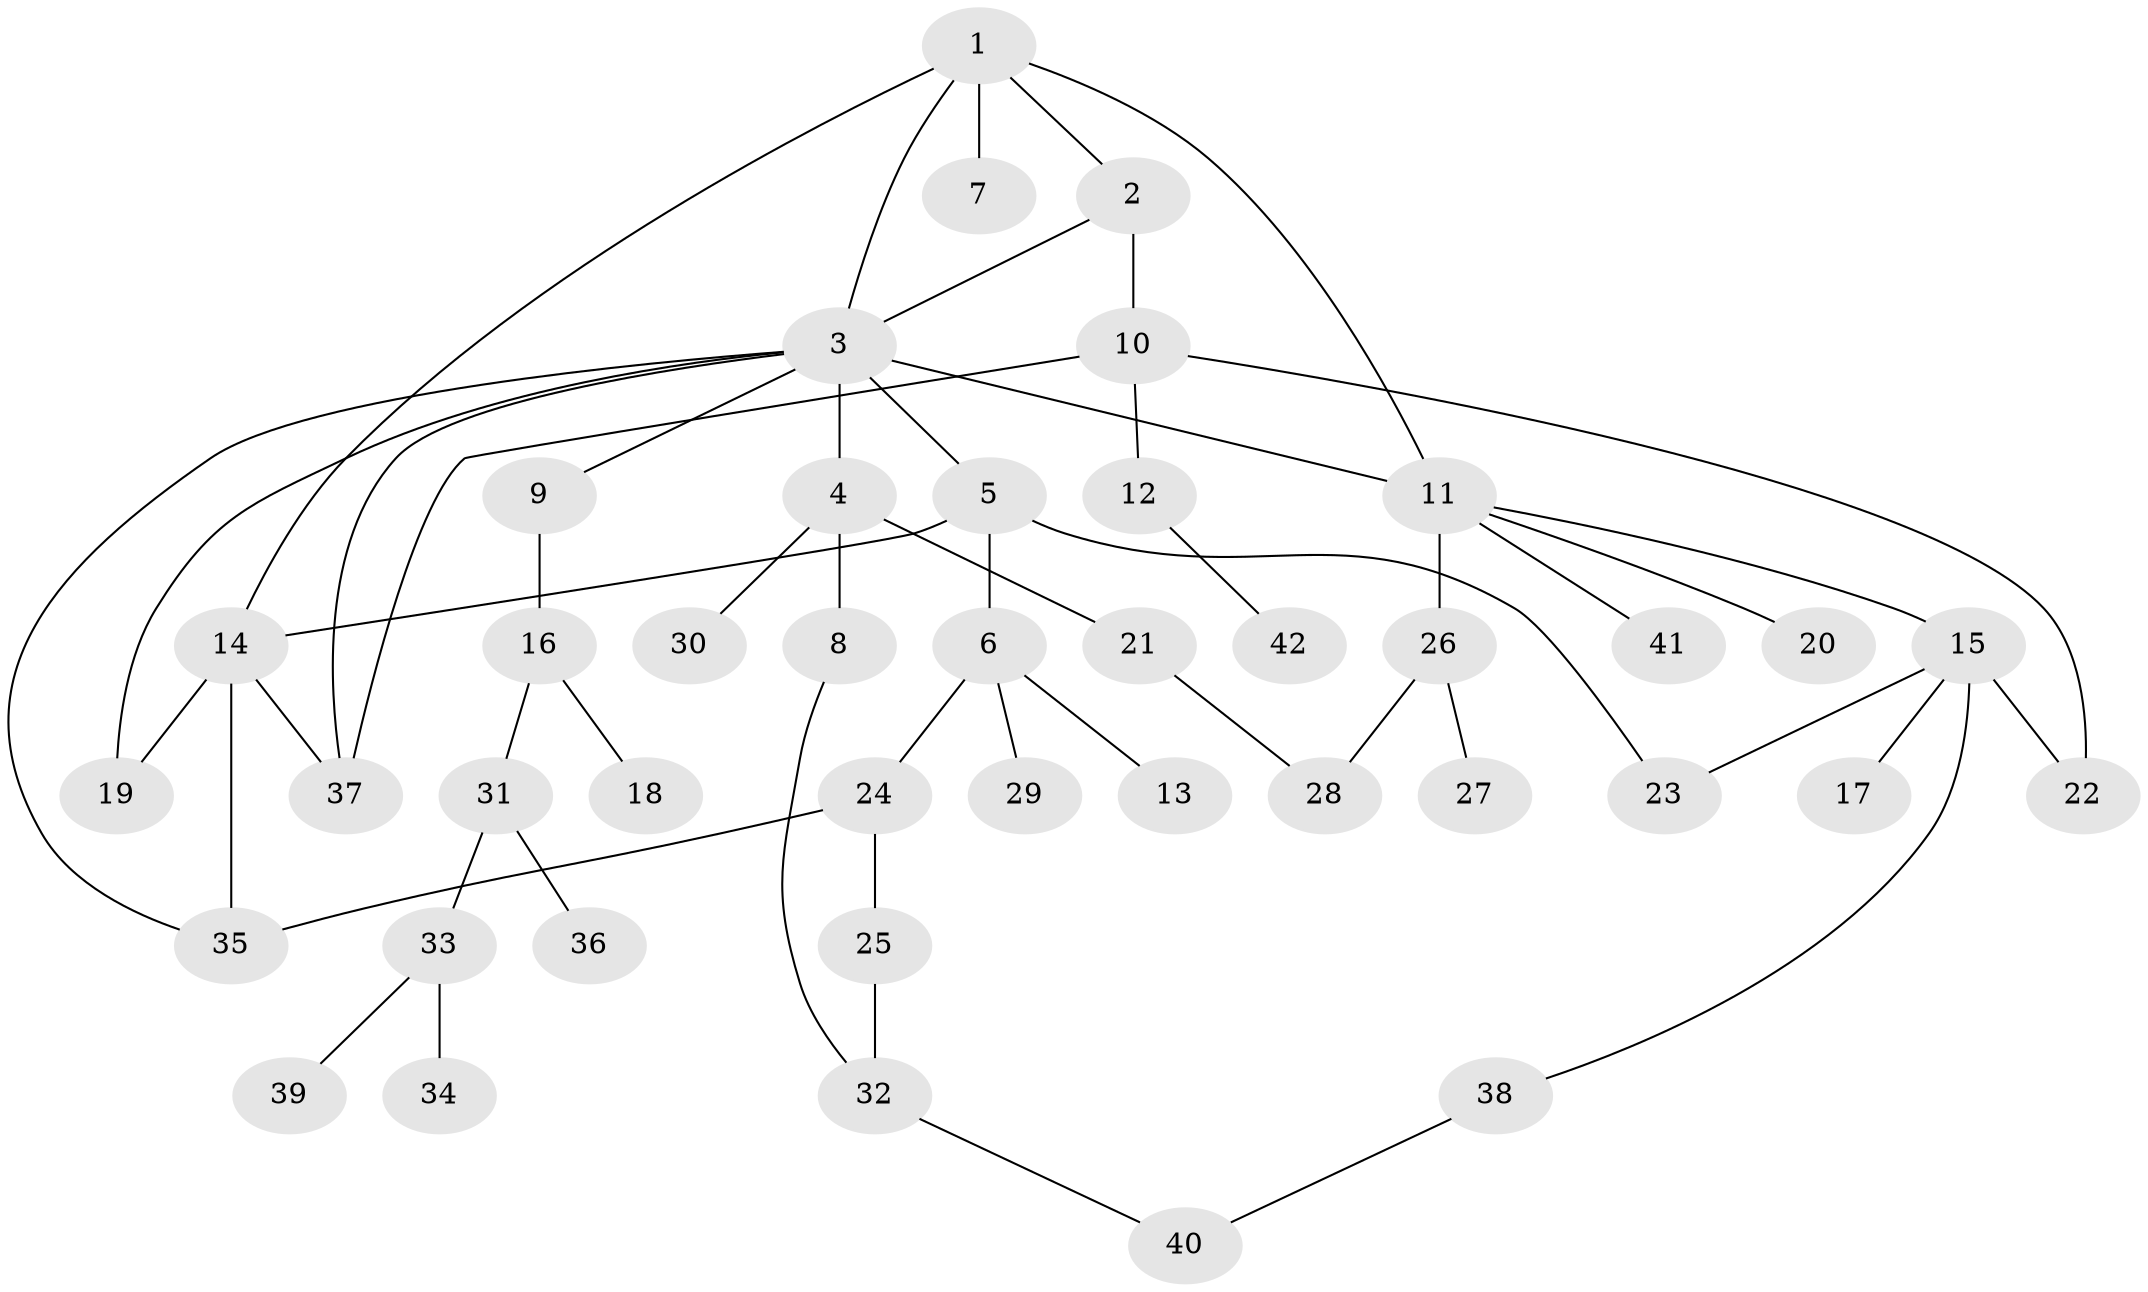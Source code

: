 // original degree distribution, {5: 0.021739130434782608, 6: 0.028985507246376812, 9: 0.014492753623188406, 8: 0.007246376811594203, 2: 0.2246376811594203, 3: 0.1956521739130435, 4: 0.07246376811594203, 1: 0.43478260869565216}
// Generated by graph-tools (version 1.1) at 2025/49/03/04/25 22:49:15]
// undirected, 42 vertices, 54 edges
graph export_dot {
  node [color=gray90,style=filled];
  1;
  2;
  3;
  4;
  5;
  6;
  7;
  8;
  9;
  10;
  11;
  12;
  13;
  14;
  15;
  16;
  17;
  18;
  19;
  20;
  21;
  22;
  23;
  24;
  25;
  26;
  27;
  28;
  29;
  30;
  31;
  32;
  33;
  34;
  35;
  36;
  37;
  38;
  39;
  40;
  41;
  42;
  1 -- 2 [weight=1.0];
  1 -- 3 [weight=1.0];
  1 -- 7 [weight=1.0];
  1 -- 11 [weight=1.0];
  1 -- 14 [weight=1.0];
  2 -- 3 [weight=1.0];
  2 -- 10 [weight=3.0];
  3 -- 4 [weight=2.0];
  3 -- 5 [weight=1.0];
  3 -- 9 [weight=1.0];
  3 -- 11 [weight=2.0];
  3 -- 19 [weight=3.0];
  3 -- 35 [weight=1.0];
  3 -- 37 [weight=1.0];
  4 -- 8 [weight=2.0];
  4 -- 21 [weight=1.0];
  4 -- 30 [weight=1.0];
  5 -- 6 [weight=5.0];
  5 -- 14 [weight=1.0];
  5 -- 23 [weight=1.0];
  6 -- 13 [weight=1.0];
  6 -- 24 [weight=1.0];
  6 -- 29 [weight=1.0];
  8 -- 32 [weight=1.0];
  9 -- 16 [weight=2.0];
  10 -- 12 [weight=2.0];
  10 -- 22 [weight=1.0];
  10 -- 37 [weight=1.0];
  11 -- 15 [weight=1.0];
  11 -- 20 [weight=1.0];
  11 -- 26 [weight=1.0];
  11 -- 41 [weight=1.0];
  12 -- 42 [weight=1.0];
  14 -- 19 [weight=1.0];
  14 -- 35 [weight=1.0];
  14 -- 37 [weight=1.0];
  15 -- 17 [weight=1.0];
  15 -- 22 [weight=1.0];
  15 -- 23 [weight=1.0];
  15 -- 38 [weight=1.0];
  16 -- 18 [weight=1.0];
  16 -- 31 [weight=1.0];
  21 -- 28 [weight=1.0];
  24 -- 25 [weight=3.0];
  24 -- 35 [weight=1.0];
  25 -- 32 [weight=1.0];
  26 -- 27 [weight=1.0];
  26 -- 28 [weight=1.0];
  31 -- 33 [weight=1.0];
  31 -- 36 [weight=1.0];
  32 -- 40 [weight=1.0];
  33 -- 34 [weight=2.0];
  33 -- 39 [weight=1.0];
  38 -- 40 [weight=1.0];
}
